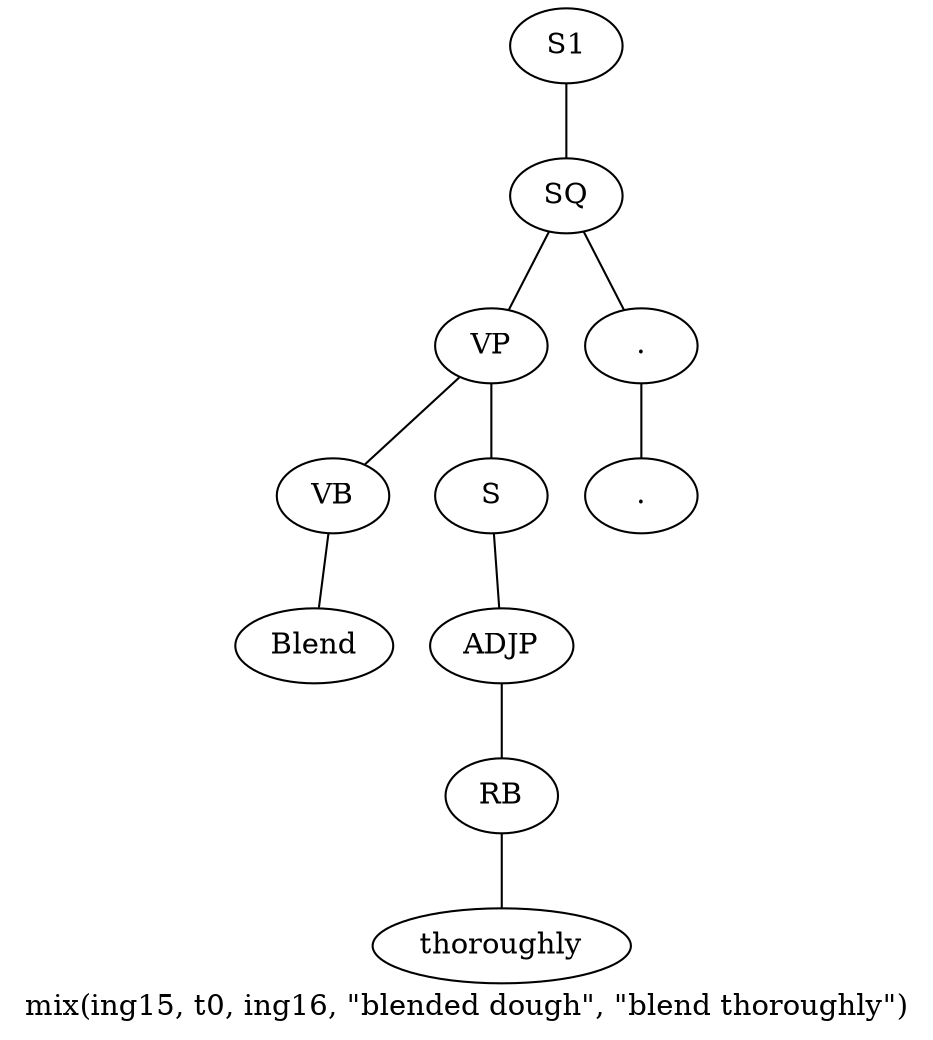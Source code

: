graph SyntaxGraph {
	label = "mix(ing15, t0, ing16, \"blended dough\", \"blend thoroughly\")";
	Node0 [label="S1"];
	Node1 [label="SQ"];
	Node2 [label="VP"];
	Node3 [label="VB"];
	Node4 [label="Blend"];
	Node5 [label="S"];
	Node6 [label="ADJP"];
	Node7 [label="RB"];
	Node8 [label="thoroughly"];
	Node9 [label="."];
	Node10 [label="."];

	Node0 -- Node1;
	Node1 -- Node2;
	Node1 -- Node9;
	Node2 -- Node3;
	Node2 -- Node5;
	Node3 -- Node4;
	Node5 -- Node6;
	Node6 -- Node7;
	Node7 -- Node8;
	Node9 -- Node10;
}